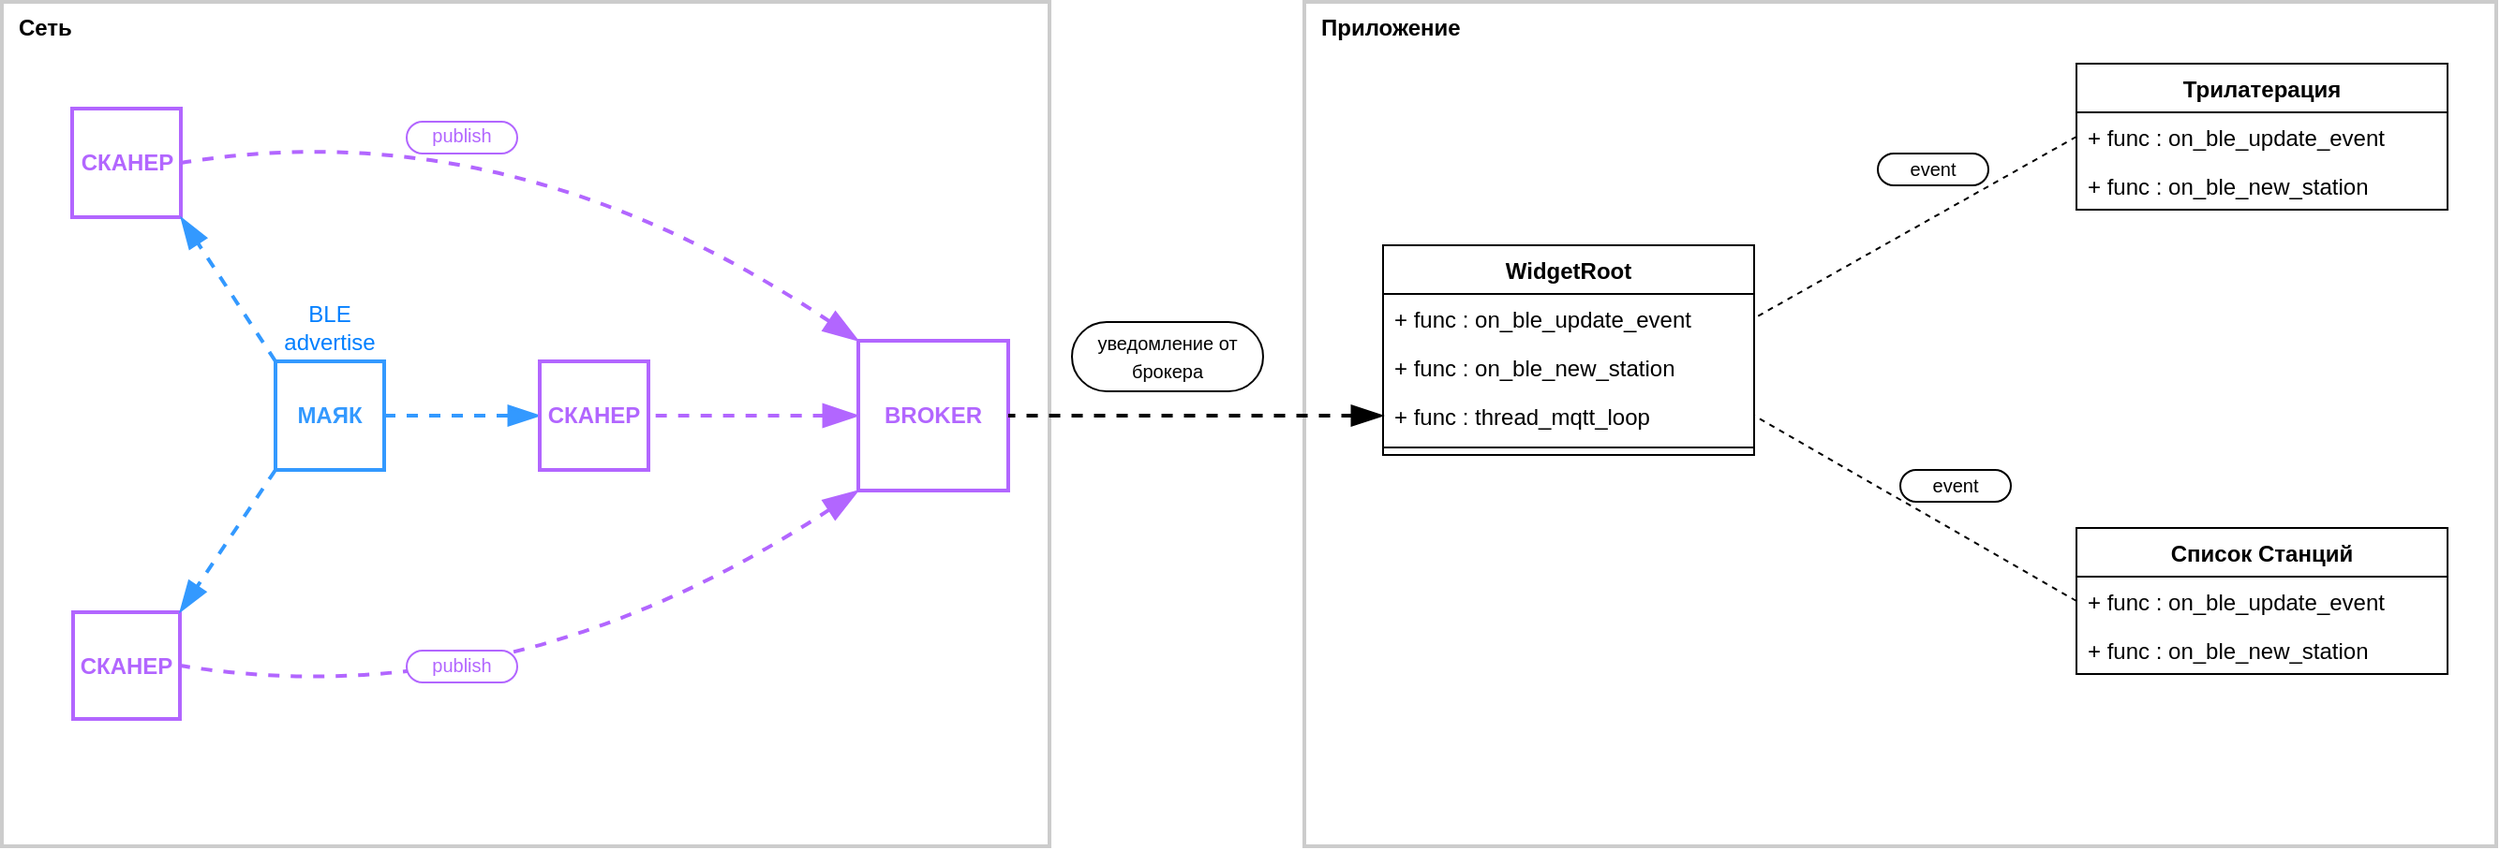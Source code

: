 <mxfile version="21.2.8" type="device">
  <diagram id="5trJMNV2pxSBz-6gVcsR" name="Page-1">
    <mxGraphModel dx="1276" dy="688" grid="0" gridSize="10" guides="1" tooltips="1" connect="1" arrows="1" fold="1" page="0" pageScale="1" pageWidth="850" pageHeight="1100" math="0" shadow="0">
      <root>
        <mxCell id="0" />
        <mxCell id="1" parent="0" />
        <mxCell id="bCMLjBy-os-t0CV0WJH4-32" value="&lt;b&gt;Приложение&lt;/b&gt;" style="rounded=0;html=1;fontColor=#000000;strokeColor=#CCCCCC;strokeWidth=2;align=left;verticalAlign=top;spacingLeft=7;" parent="1" vertex="1">
          <mxGeometry x="955" y="69" width="636" height="451" as="geometry" />
        </mxCell>
        <mxCell id="4gizRAOFrSy15jpTFM08-2" value="&lt;b&gt;Сеть&amp;nbsp;&lt;/b&gt;" style="rounded=0;html=1;fontColor=#000000;strokeColor=#CCCCCC;strokeWidth=2;align=left;verticalAlign=top;spacingLeft=7;" parent="1" vertex="1">
          <mxGeometry x="260" y="69" width="559" height="451" as="geometry" />
        </mxCell>
        <mxCell id="ITKfb5JMhTL8UPeKSGLS-7" value="" style="group;fontColor=#B266FF;" parent="1" vertex="1" connectable="0">
          <mxGeometry x="298" y="395" width="57" height="58" as="geometry" />
        </mxCell>
        <mxCell id="ITKfb5JMhTL8UPeKSGLS-8" value="&lt;span style=&quot;font-weight: 700;&quot;&gt;&lt;font color=&quot;#b266ff&quot;&gt;СКАНЕР&lt;/font&gt;&lt;/span&gt;" style="whiteSpace=wrap;html=1;aspect=fixed;strokeWidth=2;strokeColor=#B266FF;" parent="ITKfb5JMhTL8UPeKSGLS-7" vertex="1">
          <mxGeometry width="57" height="57" as="geometry" />
        </mxCell>
        <mxCell id="ITKfb5JMhTL8UPeKSGLS-11" value="" style="endArrow=none;dashed=1;html=1;entryX=1;entryY=0.5;entryDx=0;entryDy=0;strokeWidth=2;exitX=0;exitY=1;exitDx=0;exitDy=0;curved=1;fontColor=#000000;strokeColor=#B266FF;startArrow=blockThin;startFill=1;endSize=16;startSize=14;" parent="1" source="lixCeiC0jCzE4HrqJkUI-6" target="ITKfb5JMhTL8UPeKSGLS-8" edge="1">
          <mxGeometry width="50" height="50" relative="1" as="geometry">
            <mxPoint x="266" y="568" as="sourcePoint" />
            <mxPoint x="697" y="500" as="targetPoint" />
            <Array as="points">
              <mxPoint x="532" y="452" />
            </Array>
          </mxGeometry>
        </mxCell>
        <mxCell id="ITKfb5JMhTL8UPeKSGLS-5" value="&lt;span style=&quot;font-weight: 700;&quot;&gt;&lt;font color=&quot;#b266ff&quot;&gt;СКАНЕР&lt;/font&gt;&lt;/span&gt;" style="whiteSpace=wrap;html=1;aspect=fixed;strokeWidth=2;strokeColor=#B266FF;" parent="1" vertex="1">
          <mxGeometry x="297.5" y="126" width="58" height="58" as="geometry" />
        </mxCell>
        <mxCell id="lixCeiC0jCzE4HrqJkUI-4" value="&lt;span style=&quot;font-weight: 700;&quot;&gt;&lt;font color=&quot;#3399ff&quot;&gt;МАЯК&lt;/font&gt;&lt;/span&gt;" style="whiteSpace=wrap;html=1;aspect=fixed;strokeWidth=2;strokeColor=#3399FF;" parent="1" vertex="1">
          <mxGeometry x="406" y="261" width="58" height="58" as="geometry" />
        </mxCell>
        <mxCell id="vsJKAIzPZh5iye_hQICk-6" value="" style="endArrow=blockThin;dashed=1;html=1;rounded=0;strokeWidth=2;exitX=0;exitY=1;exitDx=0;exitDy=0;strokeColor=#3399FF;fontColor=#000000;endFill=1;entryX=1;entryY=0;entryDx=0;entryDy=0;startSize=15;endSize=12;" parent="1" source="lixCeiC0jCzE4HrqJkUI-4" target="ITKfb5JMhTL8UPeKSGLS-8" edge="1">
          <mxGeometry width="50" height="50" relative="1" as="geometry">
            <mxPoint x="647" y="378" as="sourcePoint" />
            <mxPoint x="49" y="361" as="targetPoint" />
          </mxGeometry>
        </mxCell>
        <mxCell id="vsJKAIzPZh5iye_hQICk-7" value="" style="endArrow=blockThin;dashed=1;html=1;rounded=0;entryX=1;entryY=1;entryDx=0;entryDy=0;strokeWidth=2;exitX=0;exitY=0;exitDx=0;exitDy=0;strokeColor=#3399FF;fontColor=#000000;endFill=1;endSize=12;" parent="1" source="lixCeiC0jCzE4HrqJkUI-4" target="ITKfb5JMhTL8UPeKSGLS-5" edge="1">
          <mxGeometry width="50" height="50" relative="1" as="geometry">
            <mxPoint x="224" y="284" as="sourcePoint" />
            <mxPoint x="379" y="253" as="targetPoint" />
          </mxGeometry>
        </mxCell>
        <mxCell id="vsJKAIzPZh5iye_hQICk-8" value="" style="endArrow=blockThin;dashed=1;html=1;rounded=0;entryX=0;entryY=0.5;entryDx=0;entryDy=0;strokeWidth=2;exitX=1;exitY=0.5;exitDx=0;exitDy=0;strokeColor=#3399FF;fontColor=#000000;startArrow=none;startFill=0;endFill=1;startSize=17;endSize=12;" parent="1" source="lixCeiC0jCzE4HrqJkUI-4" target="ITKfb5JMhTL8UPeKSGLS-2" edge="1">
          <mxGeometry width="50" height="50" relative="1" as="geometry">
            <mxPoint x="437" y="253" as="sourcePoint" />
            <mxPoint x="696" y="325" as="targetPoint" />
          </mxGeometry>
        </mxCell>
        <mxCell id="lixCeiC0jCzE4HrqJkUI-6" value="&lt;span style=&quot;font-weight: 700;&quot;&gt;BROKER&lt;/span&gt;" style="whiteSpace=wrap;html=1;aspect=fixed;strokeWidth=2;strokeColor=#B266FF;fontColor=#B266FF;" parent="1" vertex="1">
          <mxGeometry x="717" y="250" width="80" height="80" as="geometry" />
        </mxCell>
        <mxCell id="4gizRAOFrSy15jpTFM08-9" value="&lt;font color=&quot;#007fff&quot;&gt;BLE advertise&lt;/font&gt;" style="text;whiteSpace=wrap;html=1;align=center;verticalAlign=middle;" parent="1" vertex="1">
          <mxGeometry x="397" y="222" width="76" height="42" as="geometry" />
        </mxCell>
        <mxCell id="4gizRAOFrSy15jpTFM08-10" value="&lt;span style=&quot;&quot;&gt;&lt;font style=&quot;font-size: 10px;&quot;&gt;publish&lt;/font&gt;&lt;/span&gt;" style="rounded=1;whiteSpace=wrap;html=1;fontColor=#B266FF;strokeColor=#B266FF;strokeWidth=1;fillColor=default;arcSize=50;spacing=0;spacingBottom=3;" parent="1" vertex="1">
          <mxGeometry x="476" y="415.5" width="59" height="17" as="geometry" />
        </mxCell>
        <mxCell id="4gizRAOFrSy15jpTFM08-13" value="&lt;span style=&quot;&quot;&gt;&lt;font style=&quot;font-size: 10px;&quot;&gt;publish&lt;/font&gt;&lt;/span&gt;" style="rounded=1;whiteSpace=wrap;html=1;fontColor=#B266FF;strokeColor=#B266FF;strokeWidth=1;fillColor=default;arcSize=50;spacing=0;spacingBottom=3;" parent="1" vertex="1">
          <mxGeometry x="476" y="133" width="59" height="17" as="geometry" />
        </mxCell>
        <mxCell id="bCMLjBy-os-t0CV0WJH4-1" value="" style="endArrow=none;dashed=1;html=1;rounded=0;entryX=1;entryY=0.5;entryDx=0;entryDy=0;strokeWidth=2;exitX=0;exitY=0.5;exitDx=0;exitDy=0;startArrow=blockThin;startFill=1;endFill=0;endSize=12;startSize=12;" parent="1" source="bCMLjBy-os-t0CV0WJH4-10" target="lixCeiC0jCzE4HrqJkUI-6" edge="1">
          <mxGeometry width="50" height="50" relative="1" as="geometry">
            <mxPoint x="918.43" y="304.98" as="sourcePoint" />
            <mxPoint x="599.77" y="648.6" as="targetPoint" />
          </mxGeometry>
        </mxCell>
        <mxCell id="bCMLjBy-os-t0CV0WJH4-3" value="Трилатерация" style="swimlane;fontStyle=1;childLayout=stackLayout;horizontal=1;startSize=26;fillColor=none;horizontalStack=0;resizeParent=1;resizeParentMax=0;resizeLast=0;collapsible=1;marginBottom=0;fontColor=#000000;strokeColor=#000000;" parent="1" vertex="1">
          <mxGeometry x="1367" y="102" width="198" height="78" as="geometry" />
        </mxCell>
        <mxCell id="bCMLjBy-os-t0CV0WJH4-5" value="+ func : on_ble_update_event" style="text;strokeColor=none;fillColor=none;align=left;verticalAlign=top;spacingLeft=4;spacingRight=4;overflow=hidden;rotatable=0;points=[[0,0.5],[1,0.5]];portConstraint=eastwest;fontColor=#000000;" parent="bCMLjBy-os-t0CV0WJH4-3" vertex="1">
          <mxGeometry y="26" width="198" height="26" as="geometry" />
        </mxCell>
        <mxCell id="bCMLjBy-os-t0CV0WJH4-6" value="+ func : on_ble_new_station" style="text;strokeColor=none;fillColor=none;align=left;verticalAlign=top;spacingLeft=4;spacingRight=4;overflow=hidden;rotatable=0;points=[[0,0.5],[1,0.5]];portConstraint=eastwest;fontColor=#000000;" parent="bCMLjBy-os-t0CV0WJH4-3" vertex="1">
          <mxGeometry y="52" width="198" height="26" as="geometry" />
        </mxCell>
        <mxCell id="bCMLjBy-os-t0CV0WJH4-7" value="WidgetRoot" style="swimlane;fontStyle=1;childLayout=stackLayout;horizontal=1;startSize=26;fillColor=none;horizontalStack=0;resizeParent=1;resizeParentMax=0;resizeLast=0;collapsible=1;marginBottom=0;fontColor=#000000;strokeColor=#000000;" parent="1" vertex="1">
          <mxGeometry x="997" y="199" width="198" height="112" as="geometry" />
        </mxCell>
        <mxCell id="bCMLjBy-os-t0CV0WJH4-8" value="+ func : on_ble_update_event" style="text;strokeColor=none;fillColor=none;align=left;verticalAlign=top;spacingLeft=4;spacingRight=4;overflow=hidden;rotatable=0;points=[[0,0.5],[1,0.5]];portConstraint=eastwest;fontColor=#000000;" parent="bCMLjBy-os-t0CV0WJH4-7" vertex="1">
          <mxGeometry y="26" width="198" height="26" as="geometry" />
        </mxCell>
        <mxCell id="bCMLjBy-os-t0CV0WJH4-9" value="+ func : on_ble_new_station" style="text;strokeColor=none;fillColor=none;align=left;verticalAlign=top;spacingLeft=4;spacingRight=4;overflow=hidden;rotatable=0;points=[[0,0.5],[1,0.5]];portConstraint=eastwest;fontColor=#000000;" parent="bCMLjBy-os-t0CV0WJH4-7" vertex="1">
          <mxGeometry y="52" width="198" height="26" as="geometry" />
        </mxCell>
        <mxCell id="bCMLjBy-os-t0CV0WJH4-10" value="+ func : thread_mqtt_loop" style="text;strokeColor=none;fillColor=none;align=left;verticalAlign=top;spacingLeft=4;spacingRight=4;overflow=hidden;rotatable=0;points=[[0,0.5],[1,0.5]];portConstraint=eastwest;fontColor=#000000;" parent="bCMLjBy-os-t0CV0WJH4-7" vertex="1">
          <mxGeometry y="78" width="198" height="26" as="geometry" />
        </mxCell>
        <mxCell id="bCMLjBy-os-t0CV0WJH4-28" value="" style="line;strokeWidth=1;fillColor=none;align=left;verticalAlign=middle;spacingTop=-1;spacingLeft=3;spacingRight=3;rotatable=0;labelPosition=right;points=[];portConstraint=eastwest;fontColor=#000000;" parent="bCMLjBy-os-t0CV0WJH4-7" vertex="1">
          <mxGeometry y="104" width="198" height="8" as="geometry" />
        </mxCell>
        <mxCell id="bCMLjBy-os-t0CV0WJH4-18" value="" style="endArrow=none;html=1;rounded=0;strokeWidth=1;startArrow=none;startFill=0;endFill=0;endSize=15;startSize=12;entryX=1;entryY=0.5;entryDx=0;entryDy=0;dashed=1;exitX=0;exitY=0.5;exitDx=0;exitDy=0;" parent="1" source="bCMLjBy-os-t0CV0WJH4-5" target="bCMLjBy-os-t0CV0WJH4-8" edge="1">
          <mxGeometry width="50" height="50" relative="1" as="geometry">
            <mxPoint x="1474.0" y="571" as="sourcePoint" />
            <mxPoint x="1586" y="571" as="targetPoint" />
          </mxGeometry>
        </mxCell>
        <mxCell id="bCMLjBy-os-t0CV0WJH4-20" value="Список Станций" style="swimlane;fontStyle=1;childLayout=stackLayout;horizontal=1;startSize=26;fillColor=none;horizontalStack=0;resizeParent=1;resizeParentMax=0;resizeLast=0;collapsible=1;marginBottom=0;fontColor=#000000;strokeColor=#000000;" parent="1" vertex="1">
          <mxGeometry x="1367" y="350" width="198" height="78" as="geometry" />
        </mxCell>
        <mxCell id="bCMLjBy-os-t0CV0WJH4-21" value="+ func : on_ble_update_event" style="text;strokeColor=none;fillColor=none;align=left;verticalAlign=top;spacingLeft=4;spacingRight=4;overflow=hidden;rotatable=0;points=[[0,0.5],[1,0.5]];portConstraint=eastwest;fontColor=#000000;" parent="bCMLjBy-os-t0CV0WJH4-20" vertex="1">
          <mxGeometry y="26" width="198" height="26" as="geometry" />
        </mxCell>
        <mxCell id="bCMLjBy-os-t0CV0WJH4-22" value="+ func : on_ble_new_station" style="text;strokeColor=none;fillColor=none;align=left;verticalAlign=top;spacingLeft=4;spacingRight=4;overflow=hidden;rotatable=0;points=[[0,0.5],[1,0.5]];portConstraint=eastwest;fontColor=#000000;" parent="bCMLjBy-os-t0CV0WJH4-20" vertex="1">
          <mxGeometry y="52" width="198" height="26" as="geometry" />
        </mxCell>
        <mxCell id="ITKfb5JMhTL8UPeKSGLS-2" value="&lt;span style=&quot;font-weight: 700;&quot;&gt;&lt;font color=&quot;#b266ff&quot;&gt;СКАНЕР&lt;/font&gt;&lt;/span&gt;" style="whiteSpace=wrap;html=1;aspect=fixed;strokeWidth=2;fontColor=#808080;strokeColor=#B266FF;" parent="1" vertex="1">
          <mxGeometry x="547" y="261" width="58" height="58" as="geometry" />
        </mxCell>
        <mxCell id="bCMLjBy-os-t0CV0WJH4-26" value="" style="endArrow=none;dashed=1;html=1;entryX=1;entryY=0.5;entryDx=0;entryDy=0;strokeWidth=2;exitX=0;exitY=0;exitDx=0;exitDy=0;curved=1;fontColor=#000000;strokeColor=#B266FF;startArrow=blockThin;startFill=1;endSize=16;startSize=14;" parent="1" source="lixCeiC0jCzE4HrqJkUI-6" target="ITKfb5JMhTL8UPeKSGLS-5" edge="1">
          <mxGeometry width="50" height="50" relative="1" as="geometry">
            <mxPoint x="727" y="343" as="sourcePoint" />
            <mxPoint x="365.0" y="433.5" as="targetPoint" />
            <Array as="points">
              <mxPoint x="532" y="126" />
            </Array>
          </mxGeometry>
        </mxCell>
        <mxCell id="bCMLjBy-os-t0CV0WJH4-27" value="" style="endArrow=none;dashed=1;html=1;entryX=1;entryY=0.5;entryDx=0;entryDy=0;strokeWidth=2;exitX=0;exitY=0.5;exitDx=0;exitDy=0;curved=1;fontColor=#000000;strokeColor=#B266FF;startArrow=blockThin;startFill=1;endSize=16;startSize=14;" parent="1" source="lixCeiC0jCzE4HrqJkUI-6" target="ITKfb5JMhTL8UPeKSGLS-2" edge="1">
          <mxGeometry width="50" height="50" relative="1" as="geometry">
            <mxPoint x="727" y="343" as="sourcePoint" />
            <mxPoint x="365.0" y="433.5" as="targetPoint" />
          </mxGeometry>
        </mxCell>
        <mxCell id="bCMLjBy-os-t0CV0WJH4-30" value="" style="endArrow=none;html=1;rounded=0;strokeWidth=1;startArrow=none;startFill=0;endFill=0;endSize=15;startSize=12;entryX=1;entryY=0.5;entryDx=0;entryDy=0;dashed=1;exitX=0;exitY=0.5;exitDx=0;exitDy=0;" parent="1" source="bCMLjBy-os-t0CV0WJH4-21" target="bCMLjBy-os-t0CV0WJH4-10" edge="1">
          <mxGeometry width="50" height="50" relative="1" as="geometry">
            <mxPoint x="1427" y="165.0" as="sourcePoint" />
            <mxPoint x="1299" y="267" as="targetPoint" />
          </mxGeometry>
        </mxCell>
        <mxCell id="bCMLjBy-os-t0CV0WJH4-33" value="&lt;span style=&quot;font-size: 10px;&quot;&gt;event&lt;/span&gt;" style="rounded=1;whiteSpace=wrap;html=1;fontColor=#000000;strokeColor=#000000;strokeWidth=1;fillColor=default;arcSize=50;spacing=0;spacingBottom=2;" parent="1" vertex="1">
          <mxGeometry x="1261" y="150" width="59" height="17" as="geometry" />
        </mxCell>
        <mxCell id="bCMLjBy-os-t0CV0WJH4-34" value="&lt;span style=&quot;font-size: 10px;&quot;&gt;event&lt;/span&gt;" style="rounded=1;whiteSpace=wrap;html=1;fontColor=#000000;strokeColor=#000000;strokeWidth=1;fillColor=default;arcSize=50;spacing=0;spacingBottom=2;" parent="1" vertex="1">
          <mxGeometry x="1273" y="319" width="59" height="17" as="geometry" />
        </mxCell>
        <mxCell id="bCMLjBy-os-t0CV0WJH4-35" value="&lt;span style=&quot;font-size: 10px;&quot;&gt;уведомление от&lt;br&gt;брокера&lt;br&gt;&lt;/span&gt;" style="rounded=1;whiteSpace=wrap;html=1;fontColor=#000000;strokeColor=#000000;strokeWidth=1;fillColor=default;arcSize=50;spacing=0;spacingBottom=2;" parent="1" vertex="1">
          <mxGeometry x="831" y="240" width="102" height="37" as="geometry" />
        </mxCell>
      </root>
    </mxGraphModel>
  </diagram>
</mxfile>
